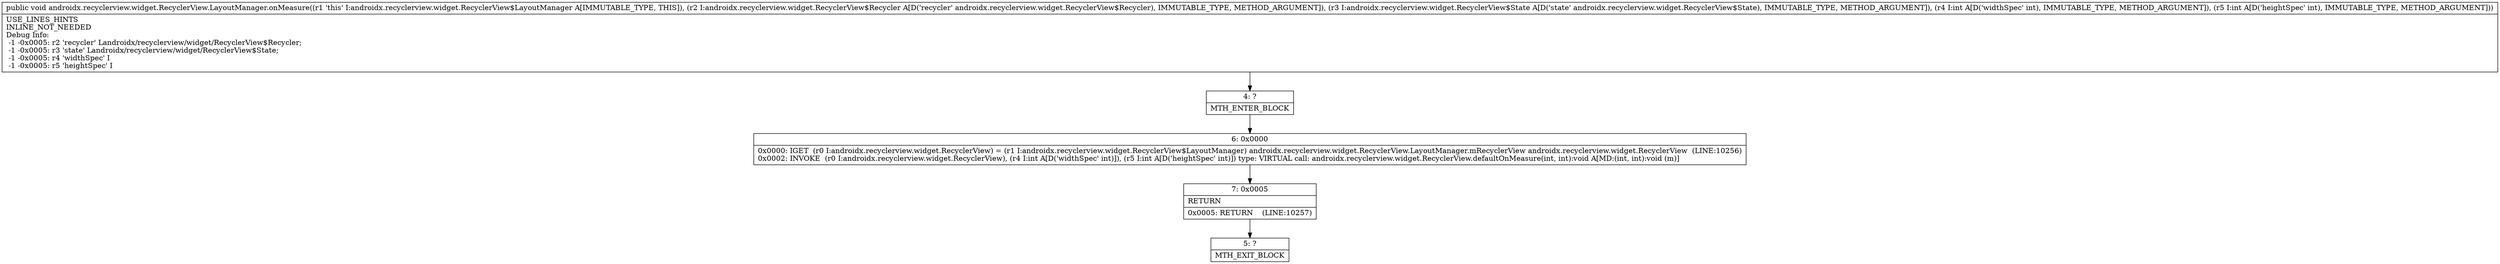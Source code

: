 digraph "CFG forandroidx.recyclerview.widget.RecyclerView.LayoutManager.onMeasure(Landroidx\/recyclerview\/widget\/RecyclerView$Recycler;Landroidx\/recyclerview\/widget\/RecyclerView$State;II)V" {
Node_4 [shape=record,label="{4\:\ ?|MTH_ENTER_BLOCK\l}"];
Node_6 [shape=record,label="{6\:\ 0x0000|0x0000: IGET  (r0 I:androidx.recyclerview.widget.RecyclerView) = (r1 I:androidx.recyclerview.widget.RecyclerView$LayoutManager) androidx.recyclerview.widget.RecyclerView.LayoutManager.mRecyclerView androidx.recyclerview.widget.RecyclerView  (LINE:10256)\l0x0002: INVOKE  (r0 I:androidx.recyclerview.widget.RecyclerView), (r4 I:int A[D('widthSpec' int)]), (r5 I:int A[D('heightSpec' int)]) type: VIRTUAL call: androidx.recyclerview.widget.RecyclerView.defaultOnMeasure(int, int):void A[MD:(int, int):void (m)]\l}"];
Node_7 [shape=record,label="{7\:\ 0x0005|RETURN\l|0x0005: RETURN    (LINE:10257)\l}"];
Node_5 [shape=record,label="{5\:\ ?|MTH_EXIT_BLOCK\l}"];
MethodNode[shape=record,label="{public void androidx.recyclerview.widget.RecyclerView.LayoutManager.onMeasure((r1 'this' I:androidx.recyclerview.widget.RecyclerView$LayoutManager A[IMMUTABLE_TYPE, THIS]), (r2 I:androidx.recyclerview.widget.RecyclerView$Recycler A[D('recycler' androidx.recyclerview.widget.RecyclerView$Recycler), IMMUTABLE_TYPE, METHOD_ARGUMENT]), (r3 I:androidx.recyclerview.widget.RecyclerView$State A[D('state' androidx.recyclerview.widget.RecyclerView$State), IMMUTABLE_TYPE, METHOD_ARGUMENT]), (r4 I:int A[D('widthSpec' int), IMMUTABLE_TYPE, METHOD_ARGUMENT]), (r5 I:int A[D('heightSpec' int), IMMUTABLE_TYPE, METHOD_ARGUMENT]))  | USE_LINES_HINTS\lINLINE_NOT_NEEDED\lDebug Info:\l  \-1 \-0x0005: r2 'recycler' Landroidx\/recyclerview\/widget\/RecyclerView$Recycler;\l  \-1 \-0x0005: r3 'state' Landroidx\/recyclerview\/widget\/RecyclerView$State;\l  \-1 \-0x0005: r4 'widthSpec' I\l  \-1 \-0x0005: r5 'heightSpec' I\l}"];
MethodNode -> Node_4;Node_4 -> Node_6;
Node_6 -> Node_7;
Node_7 -> Node_5;
}

